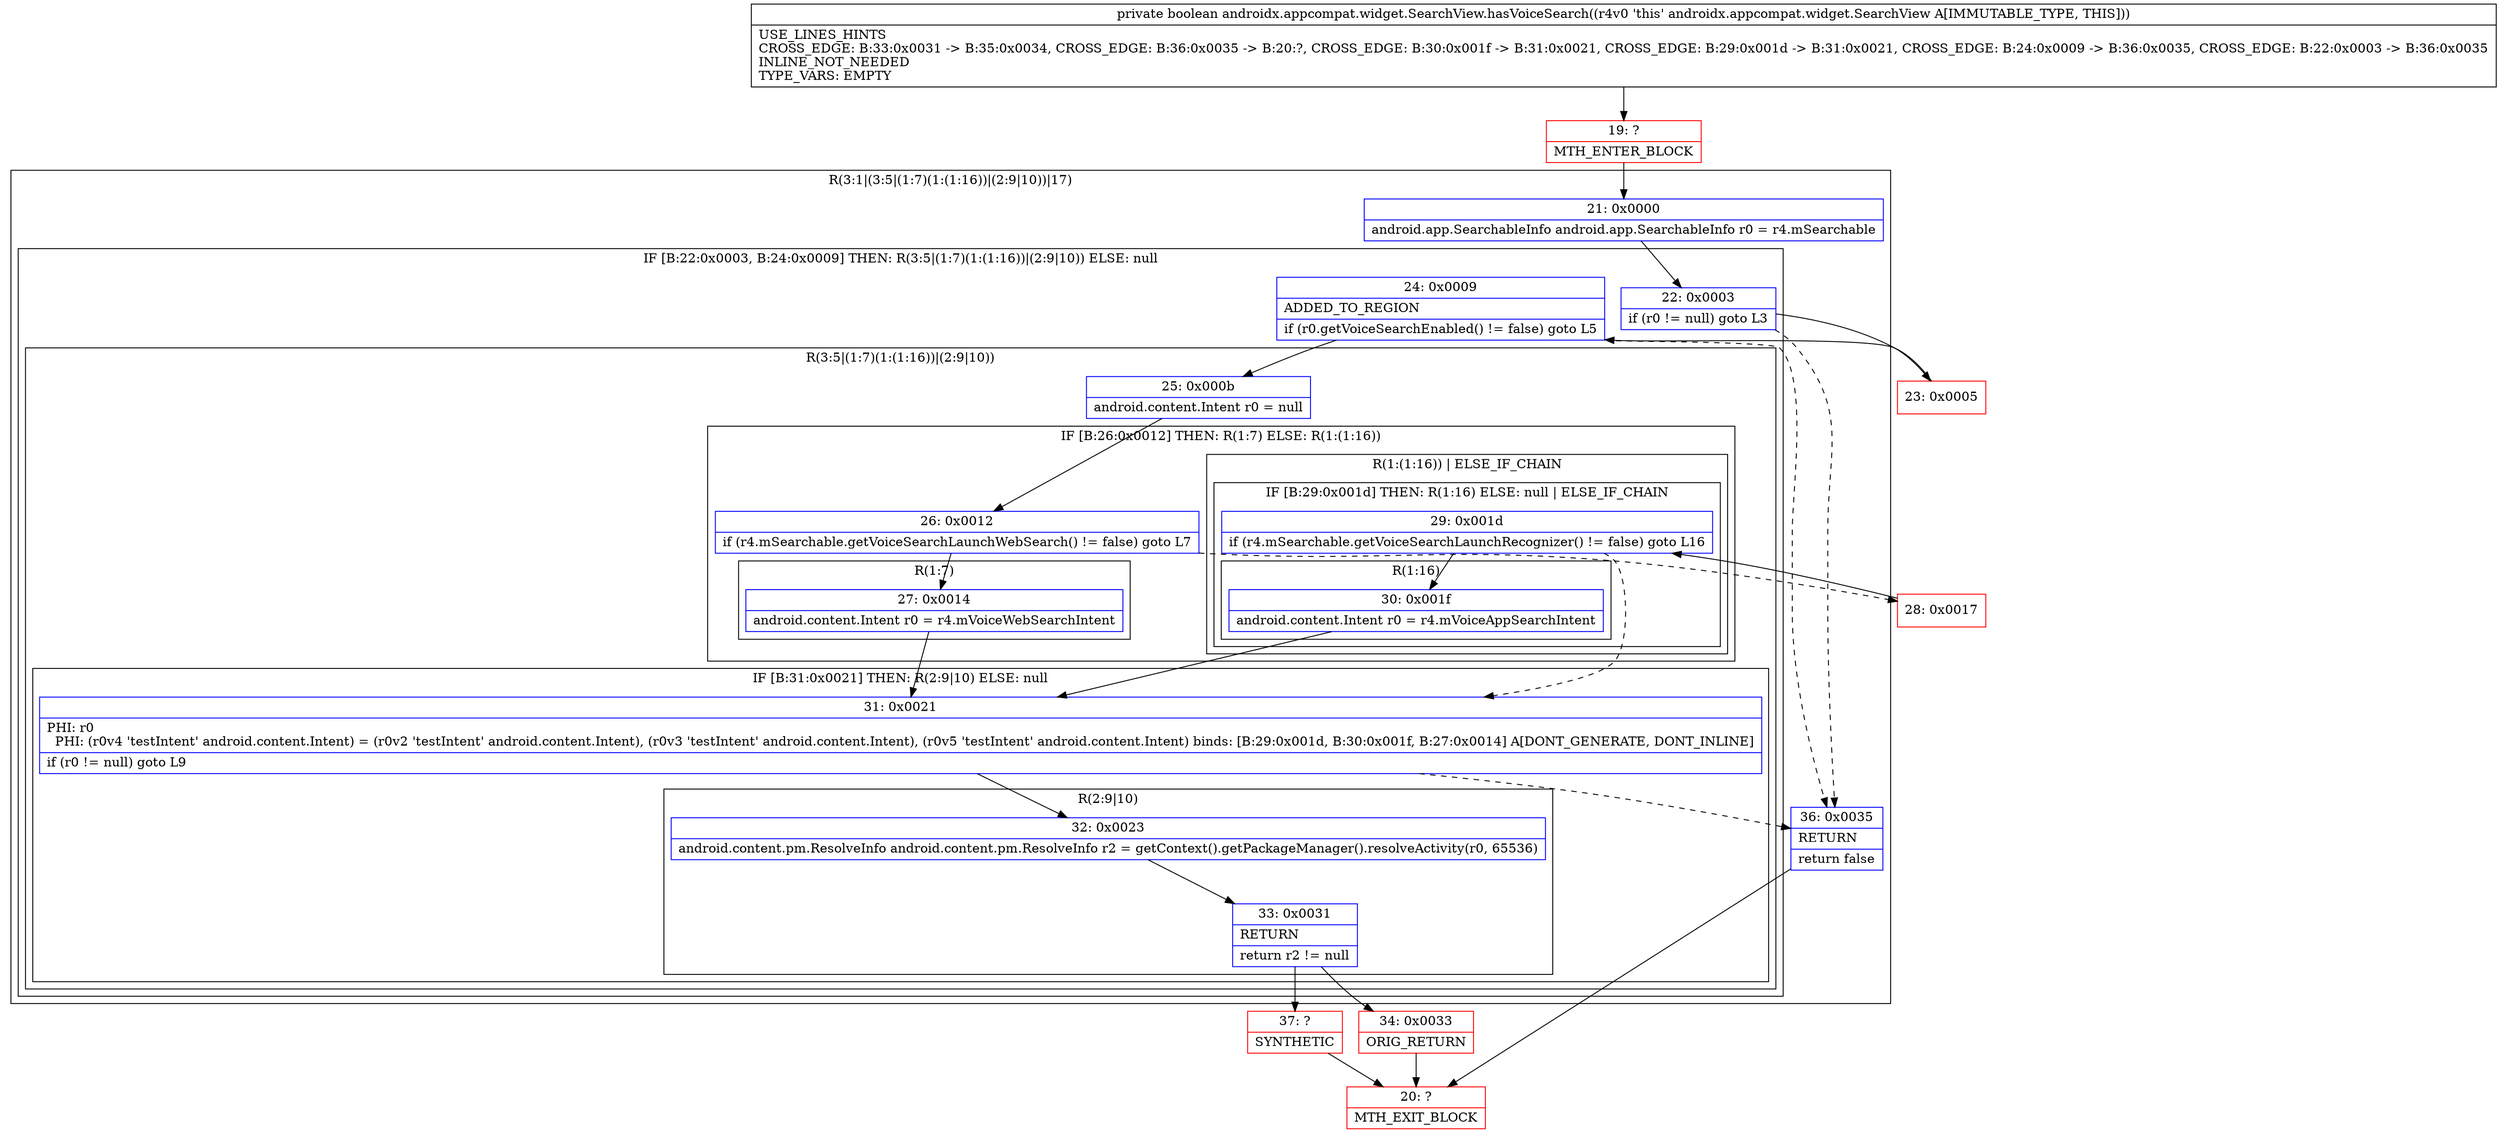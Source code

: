 digraph "CFG forandroidx.appcompat.widget.SearchView.hasVoiceSearch()Z" {
subgraph cluster_Region_851380026 {
label = "R(3:1|(3:5|(1:7)(1:(1:16))|(2:9|10))|17)";
node [shape=record,color=blue];
Node_21 [shape=record,label="{21\:\ 0x0000|android.app.SearchableInfo android.app.SearchableInfo r0 = r4.mSearchable\l}"];
subgraph cluster_IfRegion_238287485 {
label = "IF [B:22:0x0003, B:24:0x0009] THEN: R(3:5|(1:7)(1:(1:16))|(2:9|10)) ELSE: null";
node [shape=record,color=blue];
Node_22 [shape=record,label="{22\:\ 0x0003|if (r0 != null) goto L3\l}"];
Node_24 [shape=record,label="{24\:\ 0x0009|ADDED_TO_REGION\l|if (r0.getVoiceSearchEnabled() != false) goto L5\l}"];
subgraph cluster_Region_1464133843 {
label = "R(3:5|(1:7)(1:(1:16))|(2:9|10))";
node [shape=record,color=blue];
Node_25 [shape=record,label="{25\:\ 0x000b|android.content.Intent r0 = null\l}"];
subgraph cluster_IfRegion_5390522 {
label = "IF [B:26:0x0012] THEN: R(1:7) ELSE: R(1:(1:16))";
node [shape=record,color=blue];
Node_26 [shape=record,label="{26\:\ 0x0012|if (r4.mSearchable.getVoiceSearchLaunchWebSearch() != false) goto L7\l}"];
subgraph cluster_Region_1354799267 {
label = "R(1:7)";
node [shape=record,color=blue];
Node_27 [shape=record,label="{27\:\ 0x0014|android.content.Intent r0 = r4.mVoiceWebSearchIntent\l}"];
}
subgraph cluster_Region_2054637136 {
label = "R(1:(1:16)) | ELSE_IF_CHAIN\l";
node [shape=record,color=blue];
subgraph cluster_IfRegion_858382398 {
label = "IF [B:29:0x001d] THEN: R(1:16) ELSE: null | ELSE_IF_CHAIN\l";
node [shape=record,color=blue];
Node_29 [shape=record,label="{29\:\ 0x001d|if (r4.mSearchable.getVoiceSearchLaunchRecognizer() != false) goto L16\l}"];
subgraph cluster_Region_445434399 {
label = "R(1:16)";
node [shape=record,color=blue];
Node_30 [shape=record,label="{30\:\ 0x001f|android.content.Intent r0 = r4.mVoiceAppSearchIntent\l}"];
}
}
}
}
subgraph cluster_IfRegion_1102147796 {
label = "IF [B:31:0x0021] THEN: R(2:9|10) ELSE: null";
node [shape=record,color=blue];
Node_31 [shape=record,label="{31\:\ 0x0021|PHI: r0 \l  PHI: (r0v4 'testIntent' android.content.Intent) = (r0v2 'testIntent' android.content.Intent), (r0v3 'testIntent' android.content.Intent), (r0v5 'testIntent' android.content.Intent) binds: [B:29:0x001d, B:30:0x001f, B:27:0x0014] A[DONT_GENERATE, DONT_INLINE]\l|if (r0 != null) goto L9\l}"];
subgraph cluster_Region_826477121 {
label = "R(2:9|10)";
node [shape=record,color=blue];
Node_32 [shape=record,label="{32\:\ 0x0023|android.content.pm.ResolveInfo android.content.pm.ResolveInfo r2 = getContext().getPackageManager().resolveActivity(r0, 65536)\l}"];
Node_33 [shape=record,label="{33\:\ 0x0031|RETURN\l|return r2 != null\l}"];
}
}
}
}
Node_36 [shape=record,label="{36\:\ 0x0035|RETURN\l|return false\l}"];
}
Node_19 [shape=record,color=red,label="{19\:\ ?|MTH_ENTER_BLOCK\l}"];
Node_23 [shape=record,color=red,label="{23\:\ 0x0005}"];
Node_34 [shape=record,color=red,label="{34\:\ 0x0033|ORIG_RETURN\l}"];
Node_20 [shape=record,color=red,label="{20\:\ ?|MTH_EXIT_BLOCK\l}"];
Node_37 [shape=record,color=red,label="{37\:\ ?|SYNTHETIC\l}"];
Node_28 [shape=record,color=red,label="{28\:\ 0x0017}"];
MethodNode[shape=record,label="{private boolean androidx.appcompat.widget.SearchView.hasVoiceSearch((r4v0 'this' androidx.appcompat.widget.SearchView A[IMMUTABLE_TYPE, THIS]))  | USE_LINES_HINTS\lCROSS_EDGE: B:33:0x0031 \-\> B:35:0x0034, CROSS_EDGE: B:36:0x0035 \-\> B:20:?, CROSS_EDGE: B:30:0x001f \-\> B:31:0x0021, CROSS_EDGE: B:29:0x001d \-\> B:31:0x0021, CROSS_EDGE: B:24:0x0009 \-\> B:36:0x0035, CROSS_EDGE: B:22:0x0003 \-\> B:36:0x0035\lINLINE_NOT_NEEDED\lTYPE_VARS: EMPTY\l}"];
MethodNode -> Node_19;Node_21 -> Node_22;
Node_22 -> Node_23;
Node_22 -> Node_36[style=dashed];
Node_24 -> Node_25;
Node_24 -> Node_36[style=dashed];
Node_25 -> Node_26;
Node_26 -> Node_27;
Node_26 -> Node_28[style=dashed];
Node_27 -> Node_31;
Node_29 -> Node_30;
Node_29 -> Node_31[style=dashed];
Node_30 -> Node_31;
Node_31 -> Node_32;
Node_31 -> Node_36[style=dashed];
Node_32 -> Node_33;
Node_33 -> Node_34;
Node_33 -> Node_37;
Node_36 -> Node_20;
Node_19 -> Node_21;
Node_23 -> Node_24;
Node_34 -> Node_20;
Node_37 -> Node_20;
Node_28 -> Node_29;
}


